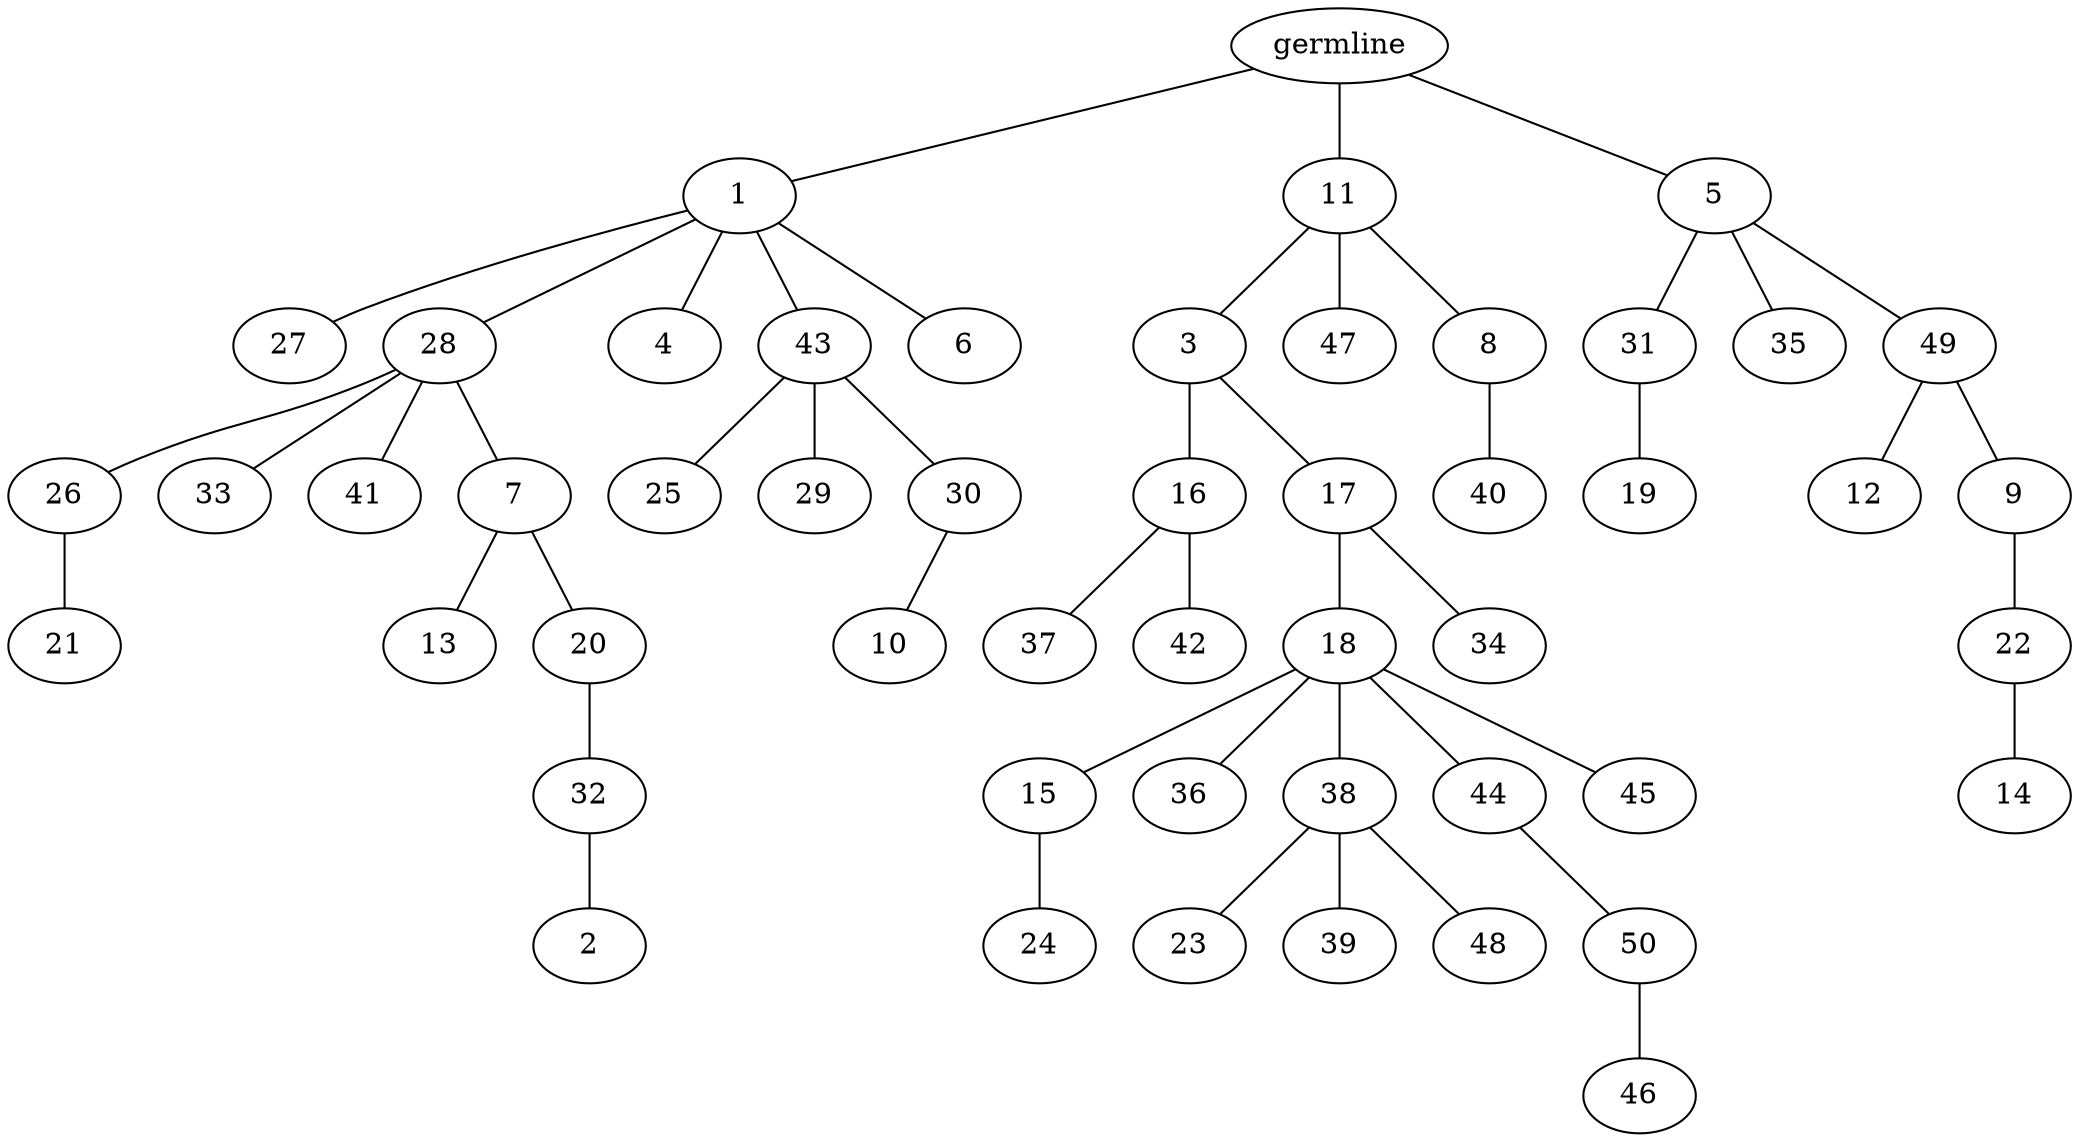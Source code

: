 graph tree {
    "139873738773360" [label="germline"];
    "139873746904496" [label="1"];
    "139873746906992" [label="27"];
    "139873746903104" [label="28"];
    "139873746905792" [label="26"];
    "139873736869680" [label="21"];
    "139873736868144" [label="33"];
    "139873736868240" [label="41"];
    "139873736869344" [label="7"];
    "139873736868960" [label="13"];
    "139873736869296" [label="20"];
    "139873736869440" [label="32"];
    "139873736869584" [label="2"];
    "139873746905168" [label="4"];
    "139873736868768" [label="43"];
    "139873736869008" [label="25"];
    "139873736869200" [label="29"];
    "139873736871552" [label="30"];
    "139873736870208" [label="10"];
    "139873736870880" [label="6"];
    "139873746904928" [label="11"];
    "139873736869536" [label="3"];
    "139873736868576" [label="16"];
    "139873736871648" [label="37"];
    "139873736867904" [label="42"];
    "139873736868192" [label="17"];
    "139873736869968" [label="18"];
    "139873736869152" [label="15"];
    "139873736869392" [label="24"];
    "139873736868000" [label="36"];
    "139873736871888" [label="38"];
    "139873738273216" [label="23"];
    "139873742951616" [label="39"];
    "139873742950656" [label="48"];
    "139873742952480" [label="44"];
    "139873742950752" [label="50"];
    "139873742953008" [label="46"];
    "139873742951952" [label="45"];
    "139873736869920" [label="34"];
    "139873736871696" [label="47"];
    "139873736869824" [label="8"];
    "139873742954304" [label="40"];
    "139873736870352" [label="5"];
    "139873742951904" [label="31"];
    "139873742952624" [label="19"];
    "139873742952384" [label="35"];
    "139873742952816" [label="49"];
    "139873742950848" [label="12"];
    "139873739524080" [label="9"];
    "139873739525712" [label="22"];
    "139873739524320" [label="14"];
    "139873738773360" -- "139873746904496";
    "139873738773360" -- "139873746904928";
    "139873738773360" -- "139873736870352";
    "139873746904496" -- "139873746906992";
    "139873746904496" -- "139873746903104";
    "139873746904496" -- "139873746905168";
    "139873746904496" -- "139873736868768";
    "139873746904496" -- "139873736870880";
    "139873746903104" -- "139873746905792";
    "139873746903104" -- "139873736868144";
    "139873746903104" -- "139873736868240";
    "139873746903104" -- "139873736869344";
    "139873746905792" -- "139873736869680";
    "139873736869344" -- "139873736868960";
    "139873736869344" -- "139873736869296";
    "139873736869296" -- "139873736869440";
    "139873736869440" -- "139873736869584";
    "139873736868768" -- "139873736869008";
    "139873736868768" -- "139873736869200";
    "139873736868768" -- "139873736871552";
    "139873736871552" -- "139873736870208";
    "139873746904928" -- "139873736869536";
    "139873746904928" -- "139873736871696";
    "139873746904928" -- "139873736869824";
    "139873736869536" -- "139873736868576";
    "139873736869536" -- "139873736868192";
    "139873736868576" -- "139873736871648";
    "139873736868576" -- "139873736867904";
    "139873736868192" -- "139873736869968";
    "139873736868192" -- "139873736869920";
    "139873736869968" -- "139873736869152";
    "139873736869968" -- "139873736868000";
    "139873736869968" -- "139873736871888";
    "139873736869968" -- "139873742952480";
    "139873736869968" -- "139873742951952";
    "139873736869152" -- "139873736869392";
    "139873736871888" -- "139873738273216";
    "139873736871888" -- "139873742951616";
    "139873736871888" -- "139873742950656";
    "139873742952480" -- "139873742950752";
    "139873742950752" -- "139873742953008";
    "139873736869824" -- "139873742954304";
    "139873736870352" -- "139873742951904";
    "139873736870352" -- "139873742952384";
    "139873736870352" -- "139873742952816";
    "139873742951904" -- "139873742952624";
    "139873742952816" -- "139873742950848";
    "139873742952816" -- "139873739524080";
    "139873739524080" -- "139873739525712";
    "139873739525712" -- "139873739524320";
}
